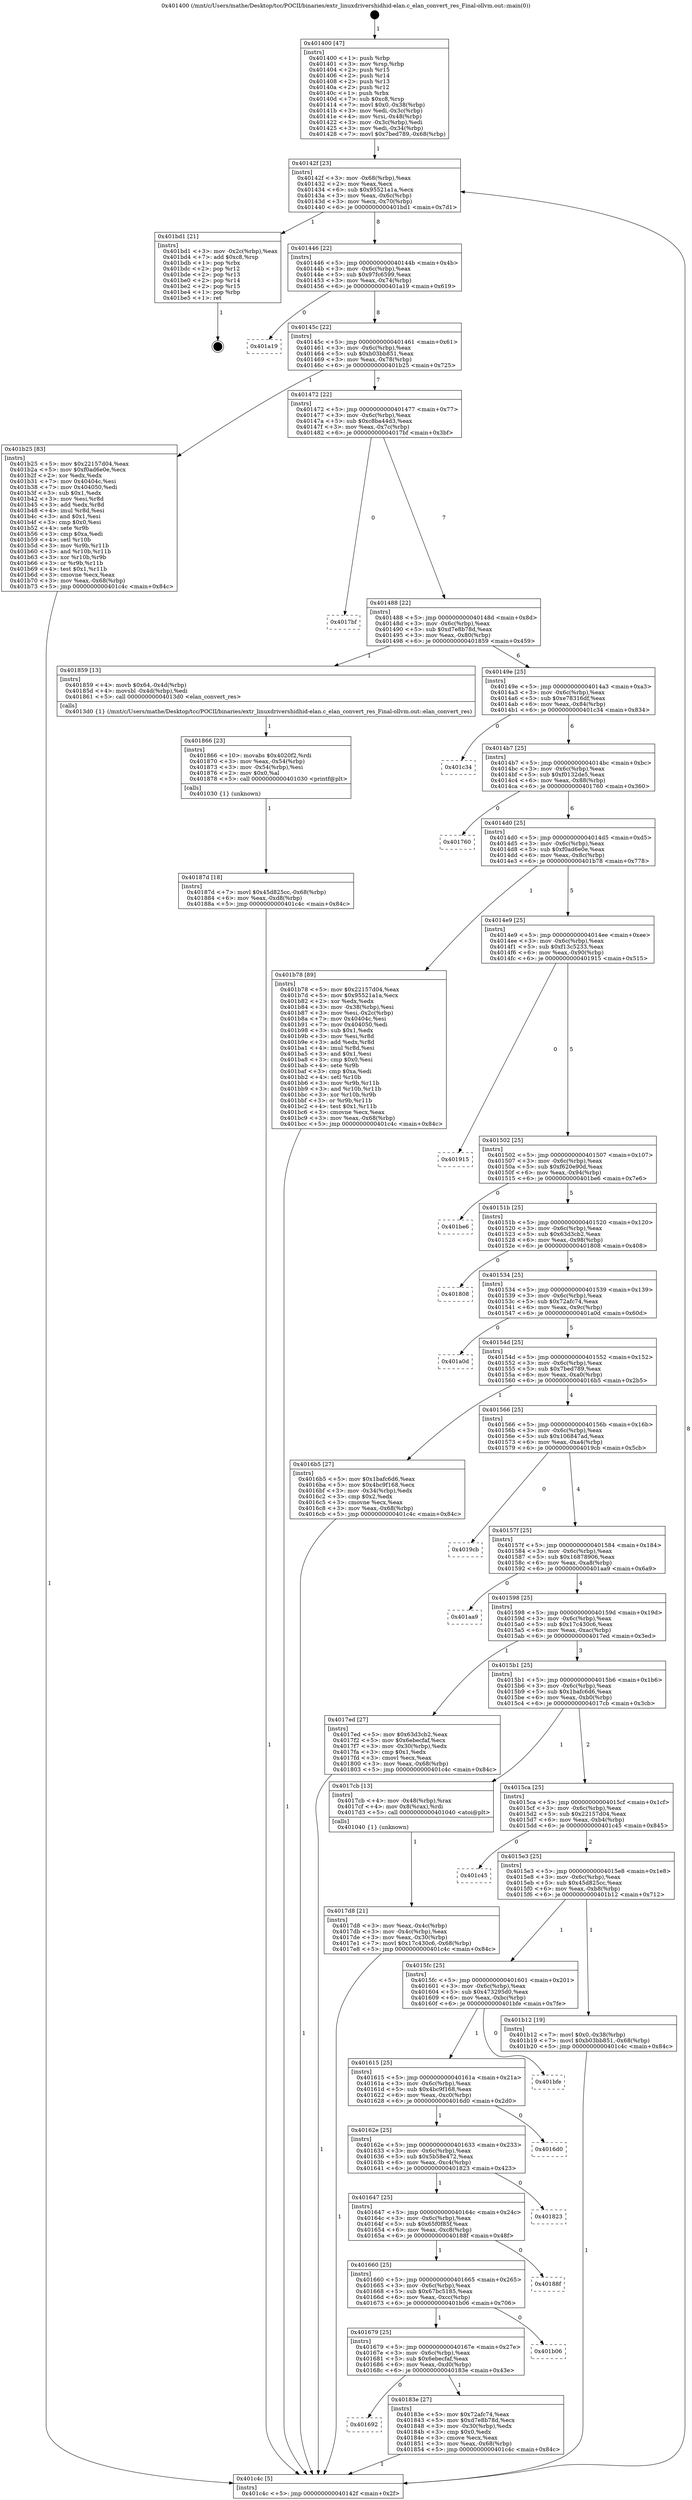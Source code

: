 digraph "0x401400" {
  label = "0x401400 (/mnt/c/Users/mathe/Desktop/tcc/POCII/binaries/extr_linuxdrivershidhid-elan.c_elan_convert_res_Final-ollvm.out::main(0))"
  labelloc = "t"
  node[shape=record]

  Entry [label="",width=0.3,height=0.3,shape=circle,fillcolor=black,style=filled]
  "0x40142f" [label="{
     0x40142f [23]\l
     | [instrs]\l
     &nbsp;&nbsp;0x40142f \<+3\>: mov -0x68(%rbp),%eax\l
     &nbsp;&nbsp;0x401432 \<+2\>: mov %eax,%ecx\l
     &nbsp;&nbsp;0x401434 \<+6\>: sub $0x95521a1a,%ecx\l
     &nbsp;&nbsp;0x40143a \<+3\>: mov %eax,-0x6c(%rbp)\l
     &nbsp;&nbsp;0x40143d \<+3\>: mov %ecx,-0x70(%rbp)\l
     &nbsp;&nbsp;0x401440 \<+6\>: je 0000000000401bd1 \<main+0x7d1\>\l
  }"]
  "0x401bd1" [label="{
     0x401bd1 [21]\l
     | [instrs]\l
     &nbsp;&nbsp;0x401bd1 \<+3\>: mov -0x2c(%rbp),%eax\l
     &nbsp;&nbsp;0x401bd4 \<+7\>: add $0xc8,%rsp\l
     &nbsp;&nbsp;0x401bdb \<+1\>: pop %rbx\l
     &nbsp;&nbsp;0x401bdc \<+2\>: pop %r12\l
     &nbsp;&nbsp;0x401bde \<+2\>: pop %r13\l
     &nbsp;&nbsp;0x401be0 \<+2\>: pop %r14\l
     &nbsp;&nbsp;0x401be2 \<+2\>: pop %r15\l
     &nbsp;&nbsp;0x401be4 \<+1\>: pop %rbp\l
     &nbsp;&nbsp;0x401be5 \<+1\>: ret\l
  }"]
  "0x401446" [label="{
     0x401446 [22]\l
     | [instrs]\l
     &nbsp;&nbsp;0x401446 \<+5\>: jmp 000000000040144b \<main+0x4b\>\l
     &nbsp;&nbsp;0x40144b \<+3\>: mov -0x6c(%rbp),%eax\l
     &nbsp;&nbsp;0x40144e \<+5\>: sub $0x97fc6599,%eax\l
     &nbsp;&nbsp;0x401453 \<+3\>: mov %eax,-0x74(%rbp)\l
     &nbsp;&nbsp;0x401456 \<+6\>: je 0000000000401a19 \<main+0x619\>\l
  }"]
  Exit [label="",width=0.3,height=0.3,shape=circle,fillcolor=black,style=filled,peripheries=2]
  "0x401a19" [label="{
     0x401a19\l
  }", style=dashed]
  "0x40145c" [label="{
     0x40145c [22]\l
     | [instrs]\l
     &nbsp;&nbsp;0x40145c \<+5\>: jmp 0000000000401461 \<main+0x61\>\l
     &nbsp;&nbsp;0x401461 \<+3\>: mov -0x6c(%rbp),%eax\l
     &nbsp;&nbsp;0x401464 \<+5\>: sub $0xb03bb851,%eax\l
     &nbsp;&nbsp;0x401469 \<+3\>: mov %eax,-0x78(%rbp)\l
     &nbsp;&nbsp;0x40146c \<+6\>: je 0000000000401b25 \<main+0x725\>\l
  }"]
  "0x40187d" [label="{
     0x40187d [18]\l
     | [instrs]\l
     &nbsp;&nbsp;0x40187d \<+7\>: movl $0x45d825cc,-0x68(%rbp)\l
     &nbsp;&nbsp;0x401884 \<+6\>: mov %eax,-0xd8(%rbp)\l
     &nbsp;&nbsp;0x40188a \<+5\>: jmp 0000000000401c4c \<main+0x84c\>\l
  }"]
  "0x401b25" [label="{
     0x401b25 [83]\l
     | [instrs]\l
     &nbsp;&nbsp;0x401b25 \<+5\>: mov $0x22157d04,%eax\l
     &nbsp;&nbsp;0x401b2a \<+5\>: mov $0xf0ad6e0e,%ecx\l
     &nbsp;&nbsp;0x401b2f \<+2\>: xor %edx,%edx\l
     &nbsp;&nbsp;0x401b31 \<+7\>: mov 0x40404c,%esi\l
     &nbsp;&nbsp;0x401b38 \<+7\>: mov 0x404050,%edi\l
     &nbsp;&nbsp;0x401b3f \<+3\>: sub $0x1,%edx\l
     &nbsp;&nbsp;0x401b42 \<+3\>: mov %esi,%r8d\l
     &nbsp;&nbsp;0x401b45 \<+3\>: add %edx,%r8d\l
     &nbsp;&nbsp;0x401b48 \<+4\>: imul %r8d,%esi\l
     &nbsp;&nbsp;0x401b4c \<+3\>: and $0x1,%esi\l
     &nbsp;&nbsp;0x401b4f \<+3\>: cmp $0x0,%esi\l
     &nbsp;&nbsp;0x401b52 \<+4\>: sete %r9b\l
     &nbsp;&nbsp;0x401b56 \<+3\>: cmp $0xa,%edi\l
     &nbsp;&nbsp;0x401b59 \<+4\>: setl %r10b\l
     &nbsp;&nbsp;0x401b5d \<+3\>: mov %r9b,%r11b\l
     &nbsp;&nbsp;0x401b60 \<+3\>: and %r10b,%r11b\l
     &nbsp;&nbsp;0x401b63 \<+3\>: xor %r10b,%r9b\l
     &nbsp;&nbsp;0x401b66 \<+3\>: or %r9b,%r11b\l
     &nbsp;&nbsp;0x401b69 \<+4\>: test $0x1,%r11b\l
     &nbsp;&nbsp;0x401b6d \<+3\>: cmovne %ecx,%eax\l
     &nbsp;&nbsp;0x401b70 \<+3\>: mov %eax,-0x68(%rbp)\l
     &nbsp;&nbsp;0x401b73 \<+5\>: jmp 0000000000401c4c \<main+0x84c\>\l
  }"]
  "0x401472" [label="{
     0x401472 [22]\l
     | [instrs]\l
     &nbsp;&nbsp;0x401472 \<+5\>: jmp 0000000000401477 \<main+0x77\>\l
     &nbsp;&nbsp;0x401477 \<+3\>: mov -0x6c(%rbp),%eax\l
     &nbsp;&nbsp;0x40147a \<+5\>: sub $0xc8ba44d3,%eax\l
     &nbsp;&nbsp;0x40147f \<+3\>: mov %eax,-0x7c(%rbp)\l
     &nbsp;&nbsp;0x401482 \<+6\>: je 00000000004017bf \<main+0x3bf\>\l
  }"]
  "0x401866" [label="{
     0x401866 [23]\l
     | [instrs]\l
     &nbsp;&nbsp;0x401866 \<+10\>: movabs $0x4020f2,%rdi\l
     &nbsp;&nbsp;0x401870 \<+3\>: mov %eax,-0x54(%rbp)\l
     &nbsp;&nbsp;0x401873 \<+3\>: mov -0x54(%rbp),%esi\l
     &nbsp;&nbsp;0x401876 \<+2\>: mov $0x0,%al\l
     &nbsp;&nbsp;0x401878 \<+5\>: call 0000000000401030 \<printf@plt\>\l
     | [calls]\l
     &nbsp;&nbsp;0x401030 \{1\} (unknown)\l
  }"]
  "0x4017bf" [label="{
     0x4017bf\l
  }", style=dashed]
  "0x401488" [label="{
     0x401488 [22]\l
     | [instrs]\l
     &nbsp;&nbsp;0x401488 \<+5\>: jmp 000000000040148d \<main+0x8d\>\l
     &nbsp;&nbsp;0x40148d \<+3\>: mov -0x6c(%rbp),%eax\l
     &nbsp;&nbsp;0x401490 \<+5\>: sub $0xd7e8b78d,%eax\l
     &nbsp;&nbsp;0x401495 \<+3\>: mov %eax,-0x80(%rbp)\l
     &nbsp;&nbsp;0x401498 \<+6\>: je 0000000000401859 \<main+0x459\>\l
  }"]
  "0x401692" [label="{
     0x401692\l
  }", style=dashed]
  "0x401859" [label="{
     0x401859 [13]\l
     | [instrs]\l
     &nbsp;&nbsp;0x401859 \<+4\>: movb $0x64,-0x4d(%rbp)\l
     &nbsp;&nbsp;0x40185d \<+4\>: movsbl -0x4d(%rbp),%edi\l
     &nbsp;&nbsp;0x401861 \<+5\>: call 00000000004013d0 \<elan_convert_res\>\l
     | [calls]\l
     &nbsp;&nbsp;0x4013d0 \{1\} (/mnt/c/Users/mathe/Desktop/tcc/POCII/binaries/extr_linuxdrivershidhid-elan.c_elan_convert_res_Final-ollvm.out::elan_convert_res)\l
  }"]
  "0x40149e" [label="{
     0x40149e [25]\l
     | [instrs]\l
     &nbsp;&nbsp;0x40149e \<+5\>: jmp 00000000004014a3 \<main+0xa3\>\l
     &nbsp;&nbsp;0x4014a3 \<+3\>: mov -0x6c(%rbp),%eax\l
     &nbsp;&nbsp;0x4014a6 \<+5\>: sub $0xe78316df,%eax\l
     &nbsp;&nbsp;0x4014ab \<+6\>: mov %eax,-0x84(%rbp)\l
     &nbsp;&nbsp;0x4014b1 \<+6\>: je 0000000000401c34 \<main+0x834\>\l
  }"]
  "0x40183e" [label="{
     0x40183e [27]\l
     | [instrs]\l
     &nbsp;&nbsp;0x40183e \<+5\>: mov $0x72afc74,%eax\l
     &nbsp;&nbsp;0x401843 \<+5\>: mov $0xd7e8b78d,%ecx\l
     &nbsp;&nbsp;0x401848 \<+3\>: mov -0x30(%rbp),%edx\l
     &nbsp;&nbsp;0x40184b \<+3\>: cmp $0x0,%edx\l
     &nbsp;&nbsp;0x40184e \<+3\>: cmove %ecx,%eax\l
     &nbsp;&nbsp;0x401851 \<+3\>: mov %eax,-0x68(%rbp)\l
     &nbsp;&nbsp;0x401854 \<+5\>: jmp 0000000000401c4c \<main+0x84c\>\l
  }"]
  "0x401c34" [label="{
     0x401c34\l
  }", style=dashed]
  "0x4014b7" [label="{
     0x4014b7 [25]\l
     | [instrs]\l
     &nbsp;&nbsp;0x4014b7 \<+5\>: jmp 00000000004014bc \<main+0xbc\>\l
     &nbsp;&nbsp;0x4014bc \<+3\>: mov -0x6c(%rbp),%eax\l
     &nbsp;&nbsp;0x4014bf \<+5\>: sub $0xf0132de5,%eax\l
     &nbsp;&nbsp;0x4014c4 \<+6\>: mov %eax,-0x88(%rbp)\l
     &nbsp;&nbsp;0x4014ca \<+6\>: je 0000000000401760 \<main+0x360\>\l
  }"]
  "0x401679" [label="{
     0x401679 [25]\l
     | [instrs]\l
     &nbsp;&nbsp;0x401679 \<+5\>: jmp 000000000040167e \<main+0x27e\>\l
     &nbsp;&nbsp;0x40167e \<+3\>: mov -0x6c(%rbp),%eax\l
     &nbsp;&nbsp;0x401681 \<+5\>: sub $0x6ebecfaf,%eax\l
     &nbsp;&nbsp;0x401686 \<+6\>: mov %eax,-0xd0(%rbp)\l
     &nbsp;&nbsp;0x40168c \<+6\>: je 000000000040183e \<main+0x43e\>\l
  }"]
  "0x401760" [label="{
     0x401760\l
  }", style=dashed]
  "0x4014d0" [label="{
     0x4014d0 [25]\l
     | [instrs]\l
     &nbsp;&nbsp;0x4014d0 \<+5\>: jmp 00000000004014d5 \<main+0xd5\>\l
     &nbsp;&nbsp;0x4014d5 \<+3\>: mov -0x6c(%rbp),%eax\l
     &nbsp;&nbsp;0x4014d8 \<+5\>: sub $0xf0ad6e0e,%eax\l
     &nbsp;&nbsp;0x4014dd \<+6\>: mov %eax,-0x8c(%rbp)\l
     &nbsp;&nbsp;0x4014e3 \<+6\>: je 0000000000401b78 \<main+0x778\>\l
  }"]
  "0x401b06" [label="{
     0x401b06\l
  }", style=dashed]
  "0x401b78" [label="{
     0x401b78 [89]\l
     | [instrs]\l
     &nbsp;&nbsp;0x401b78 \<+5\>: mov $0x22157d04,%eax\l
     &nbsp;&nbsp;0x401b7d \<+5\>: mov $0x95521a1a,%ecx\l
     &nbsp;&nbsp;0x401b82 \<+2\>: xor %edx,%edx\l
     &nbsp;&nbsp;0x401b84 \<+3\>: mov -0x38(%rbp),%esi\l
     &nbsp;&nbsp;0x401b87 \<+3\>: mov %esi,-0x2c(%rbp)\l
     &nbsp;&nbsp;0x401b8a \<+7\>: mov 0x40404c,%esi\l
     &nbsp;&nbsp;0x401b91 \<+7\>: mov 0x404050,%edi\l
     &nbsp;&nbsp;0x401b98 \<+3\>: sub $0x1,%edx\l
     &nbsp;&nbsp;0x401b9b \<+3\>: mov %esi,%r8d\l
     &nbsp;&nbsp;0x401b9e \<+3\>: add %edx,%r8d\l
     &nbsp;&nbsp;0x401ba1 \<+4\>: imul %r8d,%esi\l
     &nbsp;&nbsp;0x401ba5 \<+3\>: and $0x1,%esi\l
     &nbsp;&nbsp;0x401ba8 \<+3\>: cmp $0x0,%esi\l
     &nbsp;&nbsp;0x401bab \<+4\>: sete %r9b\l
     &nbsp;&nbsp;0x401baf \<+3\>: cmp $0xa,%edi\l
     &nbsp;&nbsp;0x401bb2 \<+4\>: setl %r10b\l
     &nbsp;&nbsp;0x401bb6 \<+3\>: mov %r9b,%r11b\l
     &nbsp;&nbsp;0x401bb9 \<+3\>: and %r10b,%r11b\l
     &nbsp;&nbsp;0x401bbc \<+3\>: xor %r10b,%r9b\l
     &nbsp;&nbsp;0x401bbf \<+3\>: or %r9b,%r11b\l
     &nbsp;&nbsp;0x401bc2 \<+4\>: test $0x1,%r11b\l
     &nbsp;&nbsp;0x401bc6 \<+3\>: cmovne %ecx,%eax\l
     &nbsp;&nbsp;0x401bc9 \<+3\>: mov %eax,-0x68(%rbp)\l
     &nbsp;&nbsp;0x401bcc \<+5\>: jmp 0000000000401c4c \<main+0x84c\>\l
  }"]
  "0x4014e9" [label="{
     0x4014e9 [25]\l
     | [instrs]\l
     &nbsp;&nbsp;0x4014e9 \<+5\>: jmp 00000000004014ee \<main+0xee\>\l
     &nbsp;&nbsp;0x4014ee \<+3\>: mov -0x6c(%rbp),%eax\l
     &nbsp;&nbsp;0x4014f1 \<+5\>: sub $0xf13c5233,%eax\l
     &nbsp;&nbsp;0x4014f6 \<+6\>: mov %eax,-0x90(%rbp)\l
     &nbsp;&nbsp;0x4014fc \<+6\>: je 0000000000401915 \<main+0x515\>\l
  }"]
  "0x401660" [label="{
     0x401660 [25]\l
     | [instrs]\l
     &nbsp;&nbsp;0x401660 \<+5\>: jmp 0000000000401665 \<main+0x265\>\l
     &nbsp;&nbsp;0x401665 \<+3\>: mov -0x6c(%rbp),%eax\l
     &nbsp;&nbsp;0x401668 \<+5\>: sub $0x67bc5185,%eax\l
     &nbsp;&nbsp;0x40166d \<+6\>: mov %eax,-0xcc(%rbp)\l
     &nbsp;&nbsp;0x401673 \<+6\>: je 0000000000401b06 \<main+0x706\>\l
  }"]
  "0x401915" [label="{
     0x401915\l
  }", style=dashed]
  "0x401502" [label="{
     0x401502 [25]\l
     | [instrs]\l
     &nbsp;&nbsp;0x401502 \<+5\>: jmp 0000000000401507 \<main+0x107\>\l
     &nbsp;&nbsp;0x401507 \<+3\>: mov -0x6c(%rbp),%eax\l
     &nbsp;&nbsp;0x40150a \<+5\>: sub $0xf620e90d,%eax\l
     &nbsp;&nbsp;0x40150f \<+6\>: mov %eax,-0x94(%rbp)\l
     &nbsp;&nbsp;0x401515 \<+6\>: je 0000000000401be6 \<main+0x7e6\>\l
  }"]
  "0x40188f" [label="{
     0x40188f\l
  }", style=dashed]
  "0x401be6" [label="{
     0x401be6\l
  }", style=dashed]
  "0x40151b" [label="{
     0x40151b [25]\l
     | [instrs]\l
     &nbsp;&nbsp;0x40151b \<+5\>: jmp 0000000000401520 \<main+0x120\>\l
     &nbsp;&nbsp;0x401520 \<+3\>: mov -0x6c(%rbp),%eax\l
     &nbsp;&nbsp;0x401523 \<+5\>: sub $0x63d3cb2,%eax\l
     &nbsp;&nbsp;0x401528 \<+6\>: mov %eax,-0x98(%rbp)\l
     &nbsp;&nbsp;0x40152e \<+6\>: je 0000000000401808 \<main+0x408\>\l
  }"]
  "0x401647" [label="{
     0x401647 [25]\l
     | [instrs]\l
     &nbsp;&nbsp;0x401647 \<+5\>: jmp 000000000040164c \<main+0x24c\>\l
     &nbsp;&nbsp;0x40164c \<+3\>: mov -0x6c(%rbp),%eax\l
     &nbsp;&nbsp;0x40164f \<+5\>: sub $0x65f0f85f,%eax\l
     &nbsp;&nbsp;0x401654 \<+6\>: mov %eax,-0xc8(%rbp)\l
     &nbsp;&nbsp;0x40165a \<+6\>: je 000000000040188f \<main+0x48f\>\l
  }"]
  "0x401808" [label="{
     0x401808\l
  }", style=dashed]
  "0x401534" [label="{
     0x401534 [25]\l
     | [instrs]\l
     &nbsp;&nbsp;0x401534 \<+5\>: jmp 0000000000401539 \<main+0x139\>\l
     &nbsp;&nbsp;0x401539 \<+3\>: mov -0x6c(%rbp),%eax\l
     &nbsp;&nbsp;0x40153c \<+5\>: sub $0x72afc74,%eax\l
     &nbsp;&nbsp;0x401541 \<+6\>: mov %eax,-0x9c(%rbp)\l
     &nbsp;&nbsp;0x401547 \<+6\>: je 0000000000401a0d \<main+0x60d\>\l
  }"]
  "0x401823" [label="{
     0x401823\l
  }", style=dashed]
  "0x401a0d" [label="{
     0x401a0d\l
  }", style=dashed]
  "0x40154d" [label="{
     0x40154d [25]\l
     | [instrs]\l
     &nbsp;&nbsp;0x40154d \<+5\>: jmp 0000000000401552 \<main+0x152\>\l
     &nbsp;&nbsp;0x401552 \<+3\>: mov -0x6c(%rbp),%eax\l
     &nbsp;&nbsp;0x401555 \<+5\>: sub $0x7bed789,%eax\l
     &nbsp;&nbsp;0x40155a \<+6\>: mov %eax,-0xa0(%rbp)\l
     &nbsp;&nbsp;0x401560 \<+6\>: je 00000000004016b5 \<main+0x2b5\>\l
  }"]
  "0x40162e" [label="{
     0x40162e [25]\l
     | [instrs]\l
     &nbsp;&nbsp;0x40162e \<+5\>: jmp 0000000000401633 \<main+0x233\>\l
     &nbsp;&nbsp;0x401633 \<+3\>: mov -0x6c(%rbp),%eax\l
     &nbsp;&nbsp;0x401636 \<+5\>: sub $0x5b58e472,%eax\l
     &nbsp;&nbsp;0x40163b \<+6\>: mov %eax,-0xc4(%rbp)\l
     &nbsp;&nbsp;0x401641 \<+6\>: je 0000000000401823 \<main+0x423\>\l
  }"]
  "0x4016b5" [label="{
     0x4016b5 [27]\l
     | [instrs]\l
     &nbsp;&nbsp;0x4016b5 \<+5\>: mov $0x1bafc6d6,%eax\l
     &nbsp;&nbsp;0x4016ba \<+5\>: mov $0x4bc9f168,%ecx\l
     &nbsp;&nbsp;0x4016bf \<+3\>: mov -0x34(%rbp),%edx\l
     &nbsp;&nbsp;0x4016c2 \<+3\>: cmp $0x2,%edx\l
     &nbsp;&nbsp;0x4016c5 \<+3\>: cmovne %ecx,%eax\l
     &nbsp;&nbsp;0x4016c8 \<+3\>: mov %eax,-0x68(%rbp)\l
     &nbsp;&nbsp;0x4016cb \<+5\>: jmp 0000000000401c4c \<main+0x84c\>\l
  }"]
  "0x401566" [label="{
     0x401566 [25]\l
     | [instrs]\l
     &nbsp;&nbsp;0x401566 \<+5\>: jmp 000000000040156b \<main+0x16b\>\l
     &nbsp;&nbsp;0x40156b \<+3\>: mov -0x6c(%rbp),%eax\l
     &nbsp;&nbsp;0x40156e \<+5\>: sub $0x106847ad,%eax\l
     &nbsp;&nbsp;0x401573 \<+6\>: mov %eax,-0xa4(%rbp)\l
     &nbsp;&nbsp;0x401579 \<+6\>: je 00000000004019cb \<main+0x5cb\>\l
  }"]
  "0x401c4c" [label="{
     0x401c4c [5]\l
     | [instrs]\l
     &nbsp;&nbsp;0x401c4c \<+5\>: jmp 000000000040142f \<main+0x2f\>\l
  }"]
  "0x401400" [label="{
     0x401400 [47]\l
     | [instrs]\l
     &nbsp;&nbsp;0x401400 \<+1\>: push %rbp\l
     &nbsp;&nbsp;0x401401 \<+3\>: mov %rsp,%rbp\l
     &nbsp;&nbsp;0x401404 \<+2\>: push %r15\l
     &nbsp;&nbsp;0x401406 \<+2\>: push %r14\l
     &nbsp;&nbsp;0x401408 \<+2\>: push %r13\l
     &nbsp;&nbsp;0x40140a \<+2\>: push %r12\l
     &nbsp;&nbsp;0x40140c \<+1\>: push %rbx\l
     &nbsp;&nbsp;0x40140d \<+7\>: sub $0xc8,%rsp\l
     &nbsp;&nbsp;0x401414 \<+7\>: movl $0x0,-0x38(%rbp)\l
     &nbsp;&nbsp;0x40141b \<+3\>: mov %edi,-0x3c(%rbp)\l
     &nbsp;&nbsp;0x40141e \<+4\>: mov %rsi,-0x48(%rbp)\l
     &nbsp;&nbsp;0x401422 \<+3\>: mov -0x3c(%rbp),%edi\l
     &nbsp;&nbsp;0x401425 \<+3\>: mov %edi,-0x34(%rbp)\l
     &nbsp;&nbsp;0x401428 \<+7\>: movl $0x7bed789,-0x68(%rbp)\l
  }"]
  "0x4016d0" [label="{
     0x4016d0\l
  }", style=dashed]
  "0x4019cb" [label="{
     0x4019cb\l
  }", style=dashed]
  "0x40157f" [label="{
     0x40157f [25]\l
     | [instrs]\l
     &nbsp;&nbsp;0x40157f \<+5\>: jmp 0000000000401584 \<main+0x184\>\l
     &nbsp;&nbsp;0x401584 \<+3\>: mov -0x6c(%rbp),%eax\l
     &nbsp;&nbsp;0x401587 \<+5\>: sub $0x16878906,%eax\l
     &nbsp;&nbsp;0x40158c \<+6\>: mov %eax,-0xa8(%rbp)\l
     &nbsp;&nbsp;0x401592 \<+6\>: je 0000000000401aa9 \<main+0x6a9\>\l
  }"]
  "0x401615" [label="{
     0x401615 [25]\l
     | [instrs]\l
     &nbsp;&nbsp;0x401615 \<+5\>: jmp 000000000040161a \<main+0x21a\>\l
     &nbsp;&nbsp;0x40161a \<+3\>: mov -0x6c(%rbp),%eax\l
     &nbsp;&nbsp;0x40161d \<+5\>: sub $0x4bc9f168,%eax\l
     &nbsp;&nbsp;0x401622 \<+6\>: mov %eax,-0xc0(%rbp)\l
     &nbsp;&nbsp;0x401628 \<+6\>: je 00000000004016d0 \<main+0x2d0\>\l
  }"]
  "0x401aa9" [label="{
     0x401aa9\l
  }", style=dashed]
  "0x401598" [label="{
     0x401598 [25]\l
     | [instrs]\l
     &nbsp;&nbsp;0x401598 \<+5\>: jmp 000000000040159d \<main+0x19d\>\l
     &nbsp;&nbsp;0x40159d \<+3\>: mov -0x6c(%rbp),%eax\l
     &nbsp;&nbsp;0x4015a0 \<+5\>: sub $0x17c430c6,%eax\l
     &nbsp;&nbsp;0x4015a5 \<+6\>: mov %eax,-0xac(%rbp)\l
     &nbsp;&nbsp;0x4015ab \<+6\>: je 00000000004017ed \<main+0x3ed\>\l
  }"]
  "0x401bfe" [label="{
     0x401bfe\l
  }", style=dashed]
  "0x4017ed" [label="{
     0x4017ed [27]\l
     | [instrs]\l
     &nbsp;&nbsp;0x4017ed \<+5\>: mov $0x63d3cb2,%eax\l
     &nbsp;&nbsp;0x4017f2 \<+5\>: mov $0x6ebecfaf,%ecx\l
     &nbsp;&nbsp;0x4017f7 \<+3\>: mov -0x30(%rbp),%edx\l
     &nbsp;&nbsp;0x4017fa \<+3\>: cmp $0x1,%edx\l
     &nbsp;&nbsp;0x4017fd \<+3\>: cmovl %ecx,%eax\l
     &nbsp;&nbsp;0x401800 \<+3\>: mov %eax,-0x68(%rbp)\l
     &nbsp;&nbsp;0x401803 \<+5\>: jmp 0000000000401c4c \<main+0x84c\>\l
  }"]
  "0x4015b1" [label="{
     0x4015b1 [25]\l
     | [instrs]\l
     &nbsp;&nbsp;0x4015b1 \<+5\>: jmp 00000000004015b6 \<main+0x1b6\>\l
     &nbsp;&nbsp;0x4015b6 \<+3\>: mov -0x6c(%rbp),%eax\l
     &nbsp;&nbsp;0x4015b9 \<+5\>: sub $0x1bafc6d6,%eax\l
     &nbsp;&nbsp;0x4015be \<+6\>: mov %eax,-0xb0(%rbp)\l
     &nbsp;&nbsp;0x4015c4 \<+6\>: je 00000000004017cb \<main+0x3cb\>\l
  }"]
  "0x4015fc" [label="{
     0x4015fc [25]\l
     | [instrs]\l
     &nbsp;&nbsp;0x4015fc \<+5\>: jmp 0000000000401601 \<main+0x201\>\l
     &nbsp;&nbsp;0x401601 \<+3\>: mov -0x6c(%rbp),%eax\l
     &nbsp;&nbsp;0x401604 \<+5\>: sub $0x473295d0,%eax\l
     &nbsp;&nbsp;0x401609 \<+6\>: mov %eax,-0xbc(%rbp)\l
     &nbsp;&nbsp;0x40160f \<+6\>: je 0000000000401bfe \<main+0x7fe\>\l
  }"]
  "0x4017cb" [label="{
     0x4017cb [13]\l
     | [instrs]\l
     &nbsp;&nbsp;0x4017cb \<+4\>: mov -0x48(%rbp),%rax\l
     &nbsp;&nbsp;0x4017cf \<+4\>: mov 0x8(%rax),%rdi\l
     &nbsp;&nbsp;0x4017d3 \<+5\>: call 0000000000401040 \<atoi@plt\>\l
     | [calls]\l
     &nbsp;&nbsp;0x401040 \{1\} (unknown)\l
  }"]
  "0x4015ca" [label="{
     0x4015ca [25]\l
     | [instrs]\l
     &nbsp;&nbsp;0x4015ca \<+5\>: jmp 00000000004015cf \<main+0x1cf\>\l
     &nbsp;&nbsp;0x4015cf \<+3\>: mov -0x6c(%rbp),%eax\l
     &nbsp;&nbsp;0x4015d2 \<+5\>: sub $0x22157d04,%eax\l
     &nbsp;&nbsp;0x4015d7 \<+6\>: mov %eax,-0xb4(%rbp)\l
     &nbsp;&nbsp;0x4015dd \<+6\>: je 0000000000401c45 \<main+0x845\>\l
  }"]
  "0x4017d8" [label="{
     0x4017d8 [21]\l
     | [instrs]\l
     &nbsp;&nbsp;0x4017d8 \<+3\>: mov %eax,-0x4c(%rbp)\l
     &nbsp;&nbsp;0x4017db \<+3\>: mov -0x4c(%rbp),%eax\l
     &nbsp;&nbsp;0x4017de \<+3\>: mov %eax,-0x30(%rbp)\l
     &nbsp;&nbsp;0x4017e1 \<+7\>: movl $0x17c430c6,-0x68(%rbp)\l
     &nbsp;&nbsp;0x4017e8 \<+5\>: jmp 0000000000401c4c \<main+0x84c\>\l
  }"]
  "0x401b12" [label="{
     0x401b12 [19]\l
     | [instrs]\l
     &nbsp;&nbsp;0x401b12 \<+7\>: movl $0x0,-0x38(%rbp)\l
     &nbsp;&nbsp;0x401b19 \<+7\>: movl $0xb03bb851,-0x68(%rbp)\l
     &nbsp;&nbsp;0x401b20 \<+5\>: jmp 0000000000401c4c \<main+0x84c\>\l
  }"]
  "0x401c45" [label="{
     0x401c45\l
  }", style=dashed]
  "0x4015e3" [label="{
     0x4015e3 [25]\l
     | [instrs]\l
     &nbsp;&nbsp;0x4015e3 \<+5\>: jmp 00000000004015e8 \<main+0x1e8\>\l
     &nbsp;&nbsp;0x4015e8 \<+3\>: mov -0x6c(%rbp),%eax\l
     &nbsp;&nbsp;0x4015eb \<+5\>: sub $0x45d825cc,%eax\l
     &nbsp;&nbsp;0x4015f0 \<+6\>: mov %eax,-0xb8(%rbp)\l
     &nbsp;&nbsp;0x4015f6 \<+6\>: je 0000000000401b12 \<main+0x712\>\l
  }"]
  Entry -> "0x401400" [label=" 1"]
  "0x40142f" -> "0x401bd1" [label=" 1"]
  "0x40142f" -> "0x401446" [label=" 8"]
  "0x401bd1" -> Exit [label=" 1"]
  "0x401446" -> "0x401a19" [label=" 0"]
  "0x401446" -> "0x40145c" [label=" 8"]
  "0x401b78" -> "0x401c4c" [label=" 1"]
  "0x40145c" -> "0x401b25" [label=" 1"]
  "0x40145c" -> "0x401472" [label=" 7"]
  "0x401b25" -> "0x401c4c" [label=" 1"]
  "0x401472" -> "0x4017bf" [label=" 0"]
  "0x401472" -> "0x401488" [label=" 7"]
  "0x401b12" -> "0x401c4c" [label=" 1"]
  "0x401488" -> "0x401859" [label=" 1"]
  "0x401488" -> "0x40149e" [label=" 6"]
  "0x40187d" -> "0x401c4c" [label=" 1"]
  "0x40149e" -> "0x401c34" [label=" 0"]
  "0x40149e" -> "0x4014b7" [label=" 6"]
  "0x401866" -> "0x40187d" [label=" 1"]
  "0x4014b7" -> "0x401760" [label=" 0"]
  "0x4014b7" -> "0x4014d0" [label=" 6"]
  "0x40183e" -> "0x401c4c" [label=" 1"]
  "0x4014d0" -> "0x401b78" [label=" 1"]
  "0x4014d0" -> "0x4014e9" [label=" 5"]
  "0x401679" -> "0x401692" [label=" 0"]
  "0x4014e9" -> "0x401915" [label=" 0"]
  "0x4014e9" -> "0x401502" [label=" 5"]
  "0x401859" -> "0x401866" [label=" 1"]
  "0x401502" -> "0x401be6" [label=" 0"]
  "0x401502" -> "0x40151b" [label=" 5"]
  "0x401660" -> "0x401679" [label=" 1"]
  "0x40151b" -> "0x401808" [label=" 0"]
  "0x40151b" -> "0x401534" [label=" 5"]
  "0x401679" -> "0x40183e" [label=" 1"]
  "0x401534" -> "0x401a0d" [label=" 0"]
  "0x401534" -> "0x40154d" [label=" 5"]
  "0x401647" -> "0x401660" [label=" 1"]
  "0x40154d" -> "0x4016b5" [label=" 1"]
  "0x40154d" -> "0x401566" [label=" 4"]
  "0x4016b5" -> "0x401c4c" [label=" 1"]
  "0x401400" -> "0x40142f" [label=" 1"]
  "0x401c4c" -> "0x40142f" [label=" 8"]
  "0x401660" -> "0x401b06" [label=" 0"]
  "0x401566" -> "0x4019cb" [label=" 0"]
  "0x401566" -> "0x40157f" [label=" 4"]
  "0x40162e" -> "0x401647" [label=" 1"]
  "0x40157f" -> "0x401aa9" [label=" 0"]
  "0x40157f" -> "0x401598" [label=" 4"]
  "0x401647" -> "0x40188f" [label=" 0"]
  "0x401598" -> "0x4017ed" [label=" 1"]
  "0x401598" -> "0x4015b1" [label=" 3"]
  "0x401615" -> "0x40162e" [label=" 1"]
  "0x4015b1" -> "0x4017cb" [label=" 1"]
  "0x4015b1" -> "0x4015ca" [label=" 2"]
  "0x4017cb" -> "0x4017d8" [label=" 1"]
  "0x4017d8" -> "0x401c4c" [label=" 1"]
  "0x4017ed" -> "0x401c4c" [label=" 1"]
  "0x40162e" -> "0x401823" [label=" 0"]
  "0x4015ca" -> "0x401c45" [label=" 0"]
  "0x4015ca" -> "0x4015e3" [label=" 2"]
  "0x4015fc" -> "0x401615" [label=" 1"]
  "0x4015e3" -> "0x401b12" [label=" 1"]
  "0x4015e3" -> "0x4015fc" [label=" 1"]
  "0x401615" -> "0x4016d0" [label=" 0"]
  "0x4015fc" -> "0x401bfe" [label=" 0"]
}
